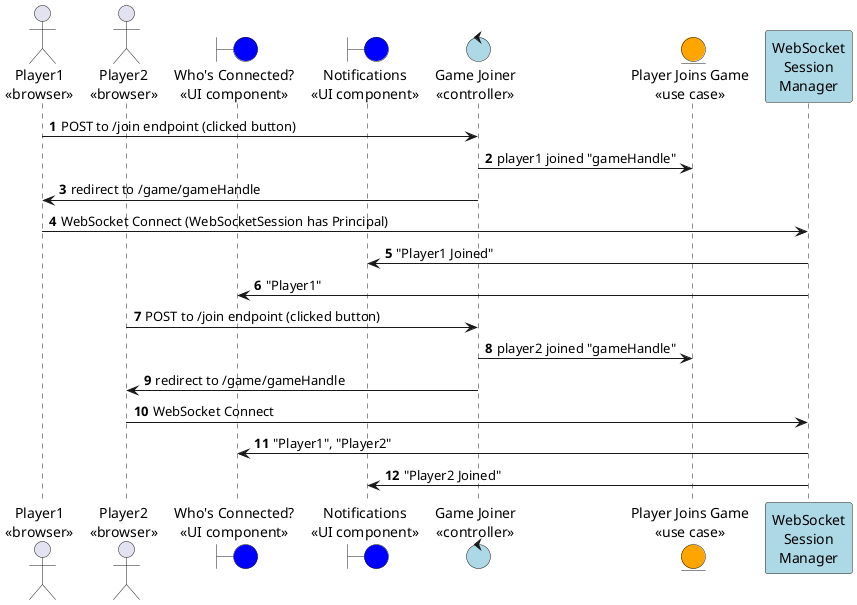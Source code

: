 @startuml
'https://plantuml.com/sequence-diagram

autonumber

actor "Player1\n<<browser>>" as Player1
actor "Player2\n<<browser>>" as Player2
boundary "Who's Connected?\n<<UI component>>" as WhoHere #blue
boundary "Notifications\n<<UI component>>" as Notifications #blue
control "Game Joiner\n<<controller>>" as GameJoiner #lightblue
entity "Player Joins Game\n<<use case>>" as PlayerJoinsGame #orange
participant "WebSocket\nSession\nManager" as WebSocketMgr #lightblue

Player1 -> GameJoiner: POST to /join endpoint (clicked button)
GameJoiner -> PlayerJoinsGame: player1 joined "gameHandle"
GameJoiner -> Player1: redirect to /game/gameHandle
Player1 -> WebSocketMgr: WebSocket Connect (WebSocketSession has Principal)
WebSocketMgr -> Notifications: "Player1 Joined"
WebSocketMgr -> WhoHere: "Player1"

Player2 -> GameJoiner: POST to /join endpoint (clicked button)
GameJoiner -> PlayerJoinsGame: player2 joined "gameHandle"
GameJoiner -> Player2: redirect to /game/gameHandle
Player2 -> WebSocketMgr: WebSocket Connect
WebSocketMgr -> WhoHere: "Player1", "Player2"
WebSocketMgr -> Notifications: "Player2 Joined"

@enduml
